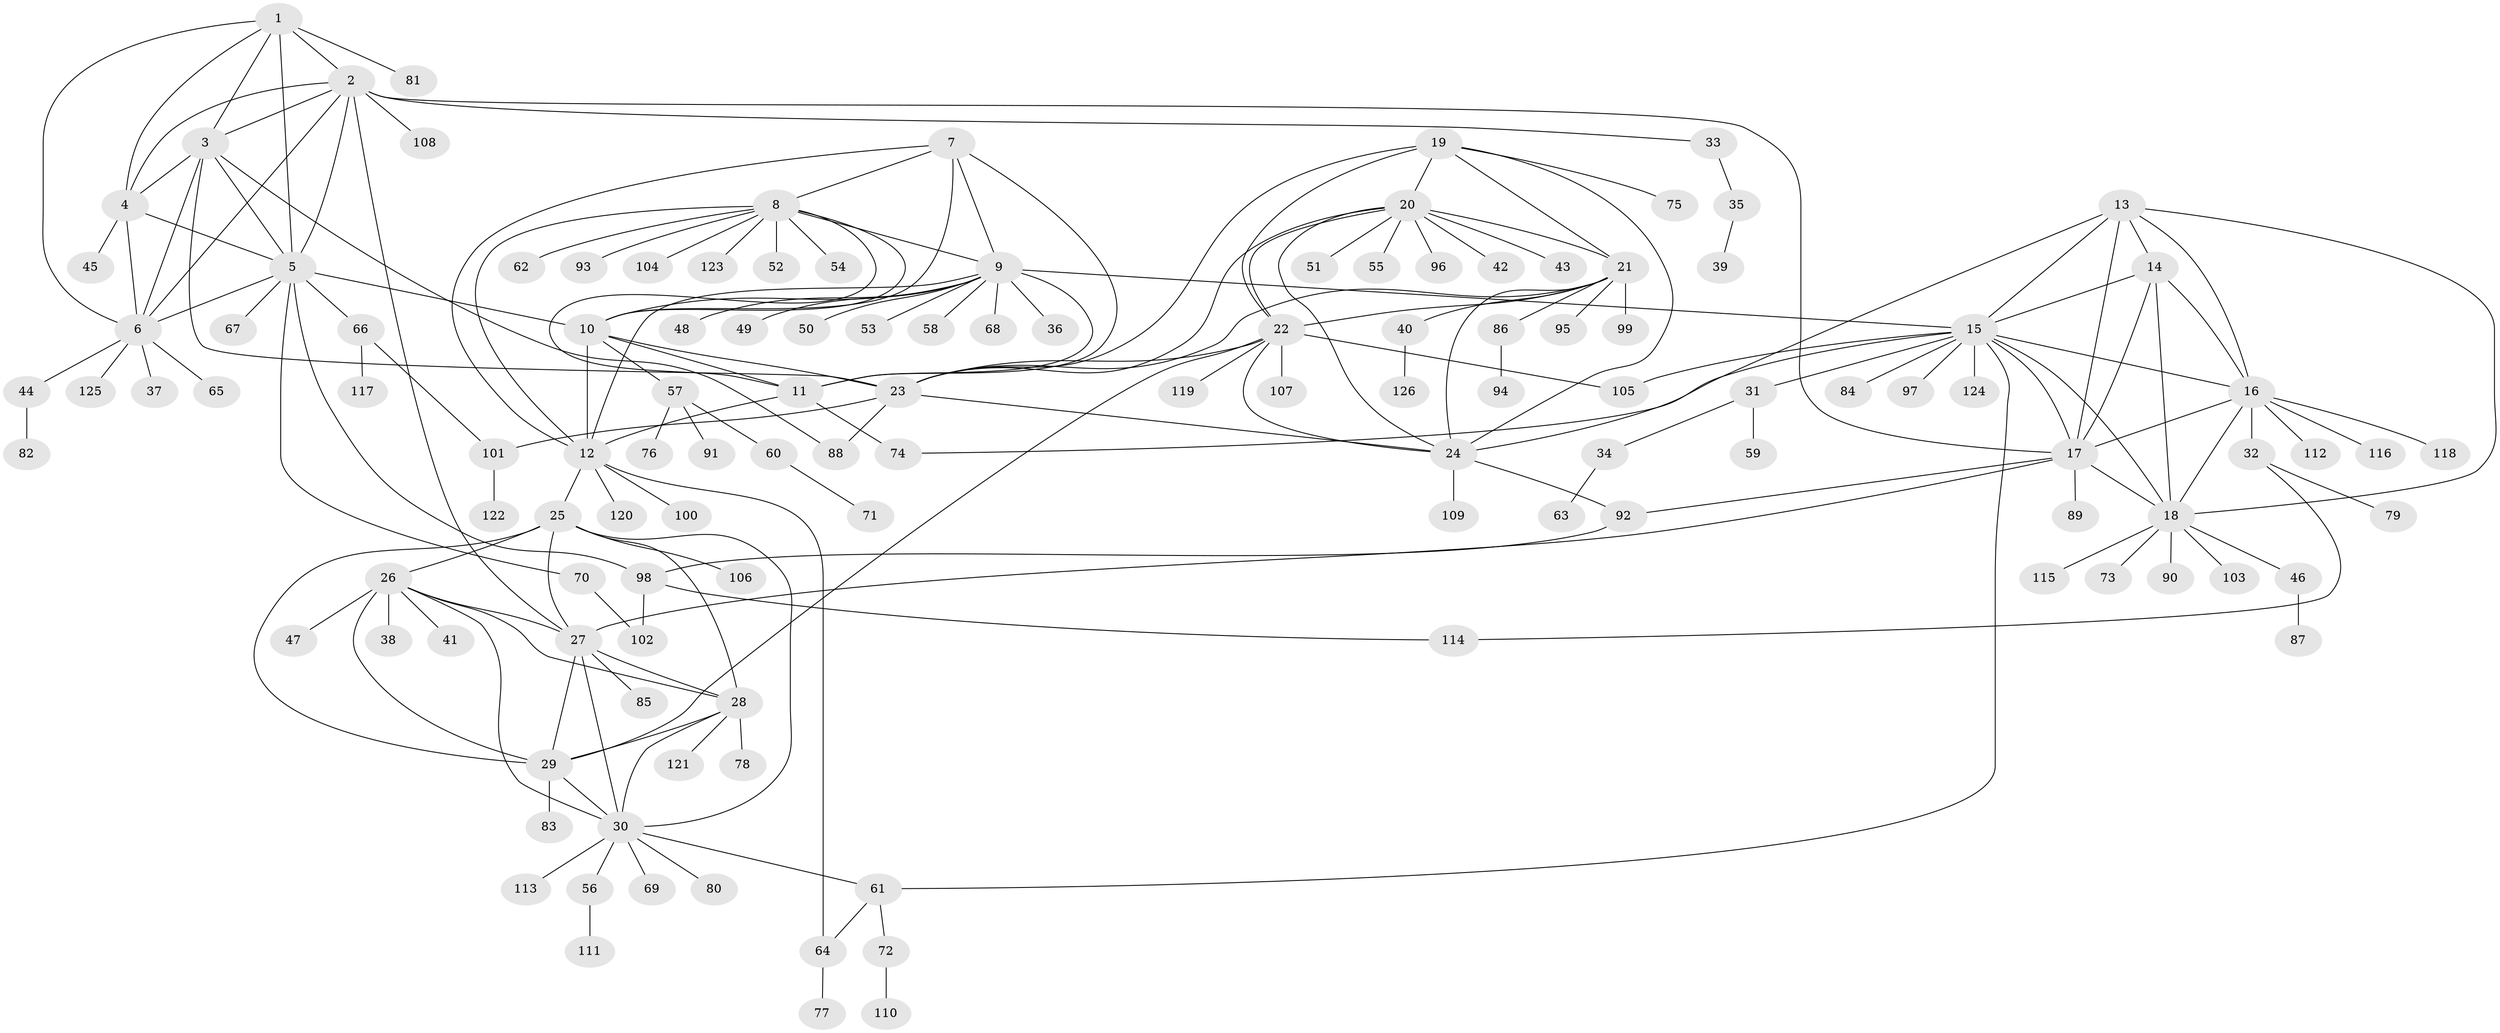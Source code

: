 // Generated by graph-tools (version 1.1) at 2025/02/03/09/25 03:02:45]
// undirected, 126 vertices, 191 edges
graph export_dot {
graph [start="1"]
  node [color=gray90,style=filled];
  1;
  2;
  3;
  4;
  5;
  6;
  7;
  8;
  9;
  10;
  11;
  12;
  13;
  14;
  15;
  16;
  17;
  18;
  19;
  20;
  21;
  22;
  23;
  24;
  25;
  26;
  27;
  28;
  29;
  30;
  31;
  32;
  33;
  34;
  35;
  36;
  37;
  38;
  39;
  40;
  41;
  42;
  43;
  44;
  45;
  46;
  47;
  48;
  49;
  50;
  51;
  52;
  53;
  54;
  55;
  56;
  57;
  58;
  59;
  60;
  61;
  62;
  63;
  64;
  65;
  66;
  67;
  68;
  69;
  70;
  71;
  72;
  73;
  74;
  75;
  76;
  77;
  78;
  79;
  80;
  81;
  82;
  83;
  84;
  85;
  86;
  87;
  88;
  89;
  90;
  91;
  92;
  93;
  94;
  95;
  96;
  97;
  98;
  99;
  100;
  101;
  102;
  103;
  104;
  105;
  106;
  107;
  108;
  109;
  110;
  111;
  112;
  113;
  114;
  115;
  116;
  117;
  118;
  119;
  120;
  121;
  122;
  123;
  124;
  125;
  126;
  1 -- 2;
  1 -- 3;
  1 -- 4;
  1 -- 5;
  1 -- 6;
  1 -- 81;
  2 -- 3;
  2 -- 4;
  2 -- 5;
  2 -- 6;
  2 -- 17;
  2 -- 27;
  2 -- 33;
  2 -- 108;
  3 -- 4;
  3 -- 5;
  3 -- 6;
  3 -- 23;
  3 -- 88;
  4 -- 5;
  4 -- 6;
  4 -- 45;
  5 -- 6;
  5 -- 10;
  5 -- 66;
  5 -- 67;
  5 -- 70;
  5 -- 98;
  6 -- 37;
  6 -- 44;
  6 -- 65;
  6 -- 125;
  7 -- 8;
  7 -- 9;
  7 -- 10;
  7 -- 11;
  7 -- 12;
  8 -- 9;
  8 -- 10;
  8 -- 11;
  8 -- 12;
  8 -- 52;
  8 -- 54;
  8 -- 62;
  8 -- 93;
  8 -- 104;
  8 -- 123;
  9 -- 10;
  9 -- 11;
  9 -- 12;
  9 -- 15;
  9 -- 36;
  9 -- 48;
  9 -- 49;
  9 -- 50;
  9 -- 53;
  9 -- 58;
  9 -- 68;
  10 -- 11;
  10 -- 12;
  10 -- 23;
  10 -- 57;
  11 -- 12;
  11 -- 74;
  12 -- 25;
  12 -- 64;
  12 -- 100;
  12 -- 120;
  13 -- 14;
  13 -- 15;
  13 -- 16;
  13 -- 17;
  13 -- 18;
  13 -- 24;
  14 -- 15;
  14 -- 16;
  14 -- 17;
  14 -- 18;
  15 -- 16;
  15 -- 17;
  15 -- 18;
  15 -- 31;
  15 -- 61;
  15 -- 74;
  15 -- 84;
  15 -- 97;
  15 -- 105;
  15 -- 124;
  16 -- 17;
  16 -- 18;
  16 -- 32;
  16 -- 112;
  16 -- 116;
  16 -- 118;
  17 -- 18;
  17 -- 27;
  17 -- 89;
  17 -- 92;
  18 -- 46;
  18 -- 73;
  18 -- 90;
  18 -- 103;
  18 -- 115;
  19 -- 20;
  19 -- 21;
  19 -- 22;
  19 -- 23;
  19 -- 24;
  19 -- 75;
  20 -- 21;
  20 -- 22;
  20 -- 23;
  20 -- 24;
  20 -- 42;
  20 -- 43;
  20 -- 51;
  20 -- 55;
  20 -- 96;
  21 -- 22;
  21 -- 23;
  21 -- 24;
  21 -- 40;
  21 -- 86;
  21 -- 95;
  21 -- 99;
  22 -- 23;
  22 -- 24;
  22 -- 29;
  22 -- 105;
  22 -- 107;
  22 -- 119;
  23 -- 24;
  23 -- 88;
  23 -- 101;
  24 -- 92;
  24 -- 109;
  25 -- 26;
  25 -- 27;
  25 -- 28;
  25 -- 29;
  25 -- 30;
  25 -- 106;
  26 -- 27;
  26 -- 28;
  26 -- 29;
  26 -- 30;
  26 -- 38;
  26 -- 41;
  26 -- 47;
  27 -- 28;
  27 -- 29;
  27 -- 30;
  27 -- 85;
  28 -- 29;
  28 -- 30;
  28 -- 78;
  28 -- 121;
  29 -- 30;
  29 -- 83;
  30 -- 56;
  30 -- 61;
  30 -- 69;
  30 -- 80;
  30 -- 113;
  31 -- 34;
  31 -- 59;
  32 -- 79;
  32 -- 114;
  33 -- 35;
  34 -- 63;
  35 -- 39;
  40 -- 126;
  44 -- 82;
  46 -- 87;
  56 -- 111;
  57 -- 60;
  57 -- 76;
  57 -- 91;
  60 -- 71;
  61 -- 64;
  61 -- 72;
  64 -- 77;
  66 -- 101;
  66 -- 117;
  70 -- 102;
  72 -- 110;
  86 -- 94;
  92 -- 98;
  98 -- 102;
  98 -- 114;
  101 -- 122;
}
